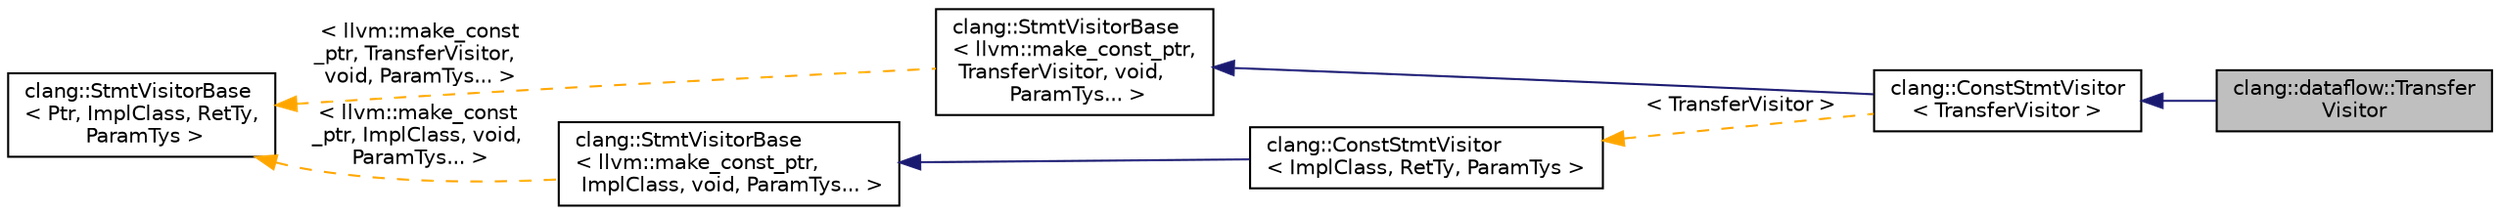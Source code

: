 digraph "clang::dataflow::TransferVisitor"
{
 // LATEX_PDF_SIZE
  bgcolor="transparent";
  edge [fontname="Helvetica",fontsize="10",labelfontname="Helvetica",labelfontsize="10"];
  node [fontname="Helvetica",fontsize="10",shape=record];
  rankdir="LR";
  Node1 [label="clang::dataflow::Transfer\lVisitor",height=0.2,width=0.4,color="black", fillcolor="grey75", style="filled", fontcolor="black",tooltip=" "];
  Node2 -> Node1 [dir="back",color="midnightblue",fontsize="10",style="solid",fontname="Helvetica"];
  Node2 [label="clang::ConstStmtVisitor\l\< TransferVisitor \>",height=0.2,width=0.4,color="black",URL="$classclang_1_1ConstStmtVisitor.html",tooltip=" "];
  Node3 -> Node2 [dir="back",color="midnightblue",fontsize="10",style="solid",fontname="Helvetica"];
  Node3 [label="clang::StmtVisitorBase\l\< llvm::make_const_ptr,\l TransferVisitor, void,\l ParamTys... \>",height=0.2,width=0.4,color="black",URL="$classclang_1_1StmtVisitorBase.html",tooltip=" "];
  Node4 -> Node3 [dir="back",color="orange",fontsize="10",style="dashed",label=" \< llvm::make_const\l_ptr, TransferVisitor,\l void, ParamTys... \>" ,fontname="Helvetica"];
  Node4 [label="clang::StmtVisitorBase\l\< Ptr, ImplClass, RetTy,\l ParamTys \>",height=0.2,width=0.4,color="black",URL="$classclang_1_1StmtVisitorBase.html",tooltip="StmtVisitorBase - This class implements a simple visitor for Stmt subclasses."];
  Node5 -> Node2 [dir="back",color="orange",fontsize="10",style="dashed",label=" \< TransferVisitor \>" ,fontname="Helvetica"];
  Node5 [label="clang::ConstStmtVisitor\l\< ImplClass, RetTy, ParamTys \>",height=0.2,width=0.4,color="black",URL="$classclang_1_1ConstStmtVisitor.html",tooltip="ConstStmtVisitor - This class implements a simple visitor for Stmt subclasses."];
  Node6 -> Node5 [dir="back",color="midnightblue",fontsize="10",style="solid",fontname="Helvetica"];
  Node6 [label="clang::StmtVisitorBase\l\< llvm::make_const_ptr,\l ImplClass, void, ParamTys... \>",height=0.2,width=0.4,color="black",URL="$classclang_1_1StmtVisitorBase.html",tooltip=" "];
  Node4 -> Node6 [dir="back",color="orange",fontsize="10",style="dashed",label=" \< llvm::make_const\l_ptr, ImplClass, void,\l ParamTys... \>" ,fontname="Helvetica"];
}
